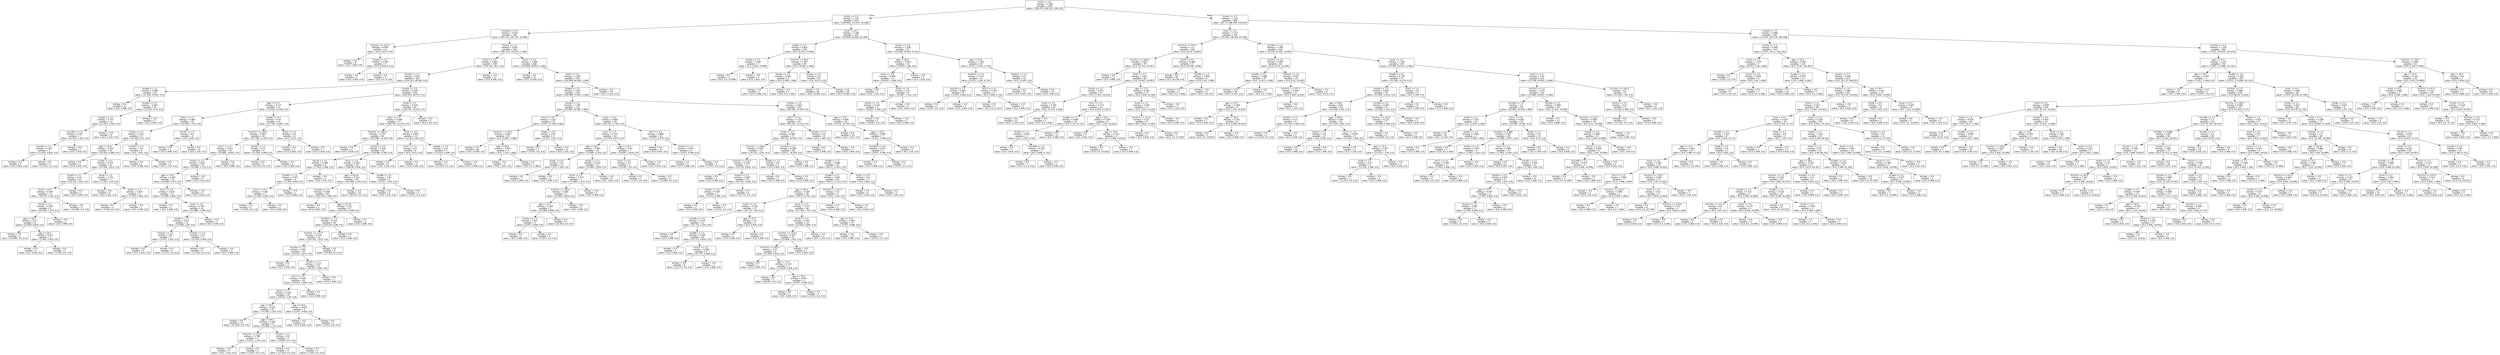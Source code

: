 digraph Tree {
node [shape=box, fontname="helvetica"] ;
edge [fontname="helvetica"] ;
0 [label="fs1a5 <= 2.5\nentropy = 1.585\nsamples = 1525\nvalue = [508.333, 508.333, 508.333]"] ;
1 [label="fs1d2z <= 1.5\nentropy = 1.153\nsamples = 659\nvalue = [420.964, 221.937, 30.298]"] ;
0 -> 1 [labeldistance=2.5, labelangle=45, headlabel="True"] ;
2 [label="fs1ct6y4 <= 4.5\nentropy = 0.979\nsamples = 496\nvalue = [397.135, 160.333, 10.099]"] ;
1 -> 2 ;
3 [label="fs1ct7y1 <= 133.5\nentropy = 0.956\nsamples = 12\nvalue = [0.0, 4.08, 6.733]"] ;
2 -> 3 ;
4 [label="entropy = 0.0\nsamples = 8\nvalue = [0.0, 3.264, 0.0]"] ;
3 -> 4 ;
5 [label="fs1a2a <= 2.5\nentropy = 0.494\nsamples = 4\nvalue = [0.0, 0.816, 6.733]"] ;
3 -> 5 ;
6 [label="entropy = 0.0\nsamples = 2\nvalue = [0.0, 0.816, 0.0]"] ;
5 -> 6 ;
7 [label="entropy = 0.0\nsamples = 2\nvalue = [0.0, 0.0, 6.733]"] ;
5 -> 7 ;
8 [label="fs1d1y <= 1.5\nentropy = 0.907\nsamples = 484\nvalue = [397.135, 156.253, 3.366]"] ;
2 -> 8 ;
9 [label="fs1b3 <= 2.5\nentropy = 0.683\nsamples = 202\nvalue = [254.167, 56.3, 0.0]"] ;
8 -> 9 ;
10 [label="fs1ct4a <= 1.5\nentropy = 0.641\nsamples = 185\nvalue = [254.167, 49.365, 0.0]"] ;
9 -> 10 ;
11 [label="fs1a6a <= 1.5\nentropy = 0.998\nsamples = 29\nvalue = [11.914, 10.607, 0.0]"] ;
10 -> 11 ;
12 [label="entropy = 0.0\nsamples = 11\nvalue = [0.0, 4.488, 0.0]"] ;
11 -> 12 ;
13 [label="fs1a4b <= 1.5\nentropy = 0.924\nsamples = 18\nvalue = [11.914, 6.12, 0.0]"] ;
11 -> 13 ;
14 [label="fs1a6a <= 2.5\nentropy = 0.751\nsamples = 11\nvalue = [11.914, 3.264, 0.0]"] ;
13 -> 14 ;
15 [label="fs1c309 <= 1.5\nentropy = 0.531\nsamples = 7\nvalue = [11.914, 1.632, 0.0]"] ;
14 -> 15 ;
16 [label="fs1ct5b <= 1.5\nentropy = 0.343\nsamples = 5\nvalue = [11.914, 0.816, 0.0]"] ;
15 -> 16 ;
17 [label="entropy = 0.0\nsamples = 2\nvalue = [0.0, 0.816, 0.0]"] ;
16 -> 17 ;
18 [label="entropy = 0.0\nsamples = 3\nvalue = [11.914, 0.0, 0.0]"] ;
16 -> 18 ;
19 [label="entropy = -0.0\nsamples = 2\nvalue = [0.0, 0.816, 0.0]"] ;
15 -> 19 ;
20 [label="entropy = -0.0\nsamples = 4\nvalue = [0.0, 1.632, 0.0]"] ;
14 -> 20 ;
21 [label="entropy = -0.0\nsamples = 7\nvalue = [0.0, 2.856, 0.0]"] ;
13 -> 21 ;
22 [label="fs1a2b <= 2.5\nentropy = 0.579\nsamples = 156\nvalue = [242.253, 38.757, 0.0]"] ;
10 -> 22 ;
23 [label="age <= 57.5\nentropy = 0.777\nsamples = 74\nvalue = [75.456, 22.438, 0.0]"] ;
22 -> 23 ;
24 [label="fs1e1 <= 1.5\nentropy = 0.584\nsamples = 31\nvalue = [47.656, 7.751, 0.0]"] ;
23 -> 24 ;
25 [label="fs1a3a <= 1.5\nentropy = 0.511\nsamples = 27\nvalue = [47.656, 6.12, 0.0]"] ;
24 -> 25 ;
26 [label="age <= 41.0\nentropy = 0.423\nsamples = 23\nvalue = [47.656, 4.488, 0.0]"] ;
25 -> 26 ;
27 [label="entropy = 0.0\nsamples = 2\nvalue = [0.0, 0.816, 0.0]"] ;
26 -> 27 ;
28 [label="fs1a6c <= 4.5\nentropy = 0.372\nsamples = 21\nvalue = [47.656, 3.672, 0.0]"] ;
26 -> 28 ;
29 [label="fs1e9 <= 2.5\nentropy = 0.24\nsamples = 14\nvalue = [39.714, 1.632, 0.0]"] ;
28 -> 29 ;
30 [label="fs1a7 <= 4.5\nentropy = 0.194\nsamples = 13\nvalue = [39.714, 1.224, 0.0]"] ;
29 -> 30 ;
31 [label="fs1c8 <= 1.5\nentropy = 0.282\nsamples = 9\nvalue = [23.828, 1.224, 0.0]"] ;
30 -> 31 ;
32 [label="age <= 52.0\nentropy = 0.21\nsamples = 8\nvalue = [23.828, 0.816, 0.0]"] ;
31 -> 32 ;
33 [label="entropy = 0.0\nsamples = 4\nvalue = [15.885, 0.0, 0.0]"] ;
32 -> 33 ;
34 [label="age <= 56.5\nentropy = 0.447\nsamples = 4\nvalue = [7.943, 0.816, 0.0]"] ;
32 -> 34 ;
35 [label="entropy = 0.0\nsamples = 2\nvalue = [0.0, 0.816, 0.0]"] ;
34 -> 35 ;
36 [label="entropy = 0.0\nsamples = 2\nvalue = [7.943, 0.0, 0.0]"] ;
34 -> 36 ;
37 [label="entropy = -0.0\nsamples = 1\nvalue = [0.0, 0.408, 0.0]"] ;
31 -> 37 ;
38 [label="entropy = -0.0\nsamples = 4\nvalue = [15.885, 0.0, 0.0]"] ;
30 -> 38 ;
39 [label="entropy = 0.0\nsamples = 1\nvalue = [0.0, 0.408, 0.0]"] ;
29 -> 39 ;
40 [label="fs1c8 <= 1.5\nentropy = 0.731\nsamples = 7\nvalue = [7.943, 2.04, 0.0]"] ;
28 -> 40 ;
41 [label="entropy = -0.0\nsamples = 4\nvalue = [0.0, 1.632, 0.0]"] ;
40 -> 41 ;
42 [label="fs1e4 <= 1.5\nentropy = 0.282\nsamples = 3\nvalue = [7.943, 0.408, 0.0]"] ;
40 -> 42 ;
43 [label="entropy = 0.0\nsamples = 2\nvalue = [7.943, 0.0, 0.0]"] ;
42 -> 43 ;
44 [label="entropy = -0.0\nsamples = 1\nvalue = [0.0, 0.408, 0.0]"] ;
42 -> 44 ;
45 [label="fs1ct5a <= 1.5\nentropy = 0.0\nsamples = 4\nvalue = [0.0, 1.632, 0.0]"] ;
25 -> 45 ;
46 [label="entropy = 0.0\nsamples = 1\nvalue = [0.0, 0.408, 0.0]"] ;
45 -> 46 ;
47 [label="entropy = 0.0\nsamples = 3\nvalue = [0.0, 1.224, 0.0]"] ;
45 -> 47 ;
48 [label="fs1c2b <= 1.5\nentropy = 0.0\nsamples = 4\nvalue = [0.0, 1.632, 0.0]"] ;
24 -> 48 ;
49 [label="entropy = 0.0\nsamples = 1\nvalue = [0.0, 0.408, 0.0]"] ;
48 -> 49 ;
50 [label="entropy = 0.0\nsamples = 3\nvalue = [0.0, 1.224, 0.0]"] ;
48 -> 50 ;
51 [label="fs1a6b <= 2.5\nentropy = 0.93\nsamples = 43\nvalue = [27.799, 14.687, 0.0]"] ;
23 -> 51 ;
52 [label="fs1ct7z1 <= 132.5\nentropy = 0.861\nsamples = 34\nvalue = [27.799, 11.015, 0.0]"] ;
51 -> 52 ;
53 [label="fs1c7 <= 1.5\nentropy = 0.971\nsamples = 30\nvalue = [15.885, 10.607, 0.0]"] ;
52 -> 53 ;
54 [label="fs1a2a <= 2.5\nentropy = 0.833\nsamples = 18\nvalue = [15.885, 5.712, 0.0]"] ;
53 -> 54 ;
55 [label="age <= 70.5\nentropy = 0.697\nsamples = 13\nvalue = [15.885, 3.672, 0.0]"] ;
54 -> 55 ;
56 [label="fs1a7 <= 3.5\nentropy = 0.616\nsamples = 11\nvalue = [15.885, 2.856, 0.0]"] ;
55 -> 56 ;
57 [label="entropy = 0.0\nsamples = 1\nvalue = [0.0, 0.408, 0.0]"] ;
56 -> 57 ;
58 [label="fs1e5 <= 1.5\nentropy = 0.567\nsamples = 10\nvalue = [15.885, 2.448, 0.0]"] ;
56 -> 58 ;
59 [label="fs1a6a <= 1.5\nentropy = 0.511\nsamples = 9\nvalue = [15.885, 2.04, 0.0]"] ;
58 -> 59 ;
60 [label="fs1d1a1 <= 2.5\nentropy = 0.87\nsamples = 5\nvalue = [3.971, 1.632, 0.0]"] ;
59 -> 60 ;
61 [label="entropy = 0.0\nsamples = 4\nvalue = [0.0, 1.632, 0.0]"] ;
60 -> 61 ;
62 [label="entropy = 0.0\nsamples = 1\nvalue = [3.971, 0.0, 0.0]"] ;
60 -> 62 ;
63 [label="fs1d1a2 <= 2.5\nentropy = 0.21\nsamples = 4\nvalue = [11.914, 0.408, 0.0]"] ;
59 -> 63 ;
64 [label="entropy = 0.0\nsamples = 3\nvalue = [11.914, 0.0, 0.0]"] ;
63 -> 64 ;
65 [label="entropy = -0.0\nsamples = 1\nvalue = [0.0, 0.408, 0.0]"] ;
63 -> 65 ;
66 [label="entropy = -0.0\nsamples = 1\nvalue = [0.0, 0.408, 0.0]"] ;
58 -> 66 ;
67 [label="entropy = -0.0\nsamples = 2\nvalue = [0.0, 0.816, 0.0]"] ;
55 -> 67 ;
68 [label="entropy = -0.0\nsamples = 5\nvalue = [0.0, 2.04, 0.0]"] ;
54 -> 68 ;
69 [label="entropy = 0.0\nsamples = 12\nvalue = [0.0, 4.896, 0.0]"] ;
53 -> 69 ;
70 [label="fs1c2b <= 1.5\nentropy = 0.21\nsamples = 4\nvalue = [11.914, 0.408, 0.0]"] ;
52 -> 70 ;
71 [label="entropy = 0.0\nsamples = 3\nvalue = [11.914, 0.0, 0.0]"] ;
70 -> 71 ;
72 [label="entropy = -0.0\nsamples = 1\nvalue = [0.0, 0.408, 0.0]"] ;
70 -> 72 ;
73 [label="fs1a1 <= 2.5\nentropy = 0.0\nsamples = 9\nvalue = [0.0, 3.672, 0.0]"] ;
51 -> 73 ;
74 [label="entropy = 0.0\nsamples = 2\nvalue = [0.0, 0.816, 0.0]"] ;
73 -> 74 ;
75 [label="entropy = 0.0\nsamples = 7\nvalue = [0.0, 2.856, 0.0]"] ;
73 -> 75 ;
76 [label="fs1e9 <= 1.5\nentropy = 0.434\nsamples = 82\nvalue = [166.797, 16.319, 0.0]"] ;
22 -> 76 ;
77 [label="fs1e1 <= 1.5\nentropy = 0.398\nsamples = 77\nvalue = [166.797, 14.279, 0.0]"] ;
76 -> 77 ;
78 [label="fs1ct7z1 <= 105.0\nentropy = 0.334\nsamples = 64\nvalue = [154.883, 10.199, 0.0]"] ;
77 -> 78 ;
79 [label="entropy = 0.0\nsamples = 2\nvalue = [0.0, 0.816, 0.0]"] ;
78 -> 79 ;
80 [label="fs1a2a <= 2.5\nentropy = 0.316\nsamples = 62\nvalue = [154.883, 9.383, 0.0]"] ;
78 -> 80 ;
81 [label="fs1c2b <= 1.5\nentropy = 0.788\nsamples = 8\nvalue = [7.943, 2.448, 0.0]"] ;
80 -> 81 ;
82 [label="fs1a6b <= 1.5\nentropy = 0.447\nsamples = 4\nvalue = [7.943, 0.816, 0.0]"] ;
81 -> 82 ;
83 [label="fs1c7 <= 2.5\nentropy = 0.282\nsamples = 3\nvalue = [7.943, 0.408, 0.0]"] ;
82 -> 83 ;
84 [label="entropy = 0.0\nsamples = 2\nvalue = [7.943, 0.0, 0.0]"] ;
83 -> 84 ;
85 [label="entropy = -0.0\nsamples = 1\nvalue = [0.0, 0.408, 0.0]"] ;
83 -> 85 ;
86 [label="entropy = -0.0\nsamples = 1\nvalue = [0.0, 0.408, 0.0]"] ;
82 -> 86 ;
87 [label="entropy = -0.0\nsamples = 4\nvalue = [0.0, 1.632, 0.0]"] ;
81 -> 87 ;
88 [label="fs1a1 <= 3.5\nentropy = 0.265\nsamples = 54\nvalue = [146.94, 6.936, 0.0]"] ;
80 -> 88 ;
89 [label="age <= 62.54\nentropy = 0.223\nsamples = 49\nvalue = [142.969, 5.304, 0.0]"] ;
88 -> 89 ;
90 [label="fs1ct4b <= 1.5\nentropy = 0.282\nsamples = 39\nvalue = [103.255, 5.304, 0.0]"] ;
89 -> 90 ;
91 [label="entropy = 0.0\nsamples = 2\nvalue = [0.0, 0.816, 0.0]"] ;
90 -> 91 ;
92 [label="age <= 61.54\nentropy = 0.25\nsamples = 37\nvalue = [103.255, 4.488, 0.0]"] ;
90 -> 92 ;
93 [label="fs1ct6z2 <= 7.0\nentropy = 0.233\nsamples = 36\nvalue = [103.255, 4.08, 0.0]"] ;
92 -> 93 ;
94 [label="fs1ct7z1 <= 137.5\nentropy = 0.216\nsamples = 35\nvalue = [103.255, 3.672, 0.0]"] ;
93 -> 94 ;
95 [label="fs1ct5a <= 1.5\nentropy = 0.261\nsamples = 29\nvalue = [79.427, 3.672, 0.0]"] ;
94 -> 95 ;
96 [label="entropy = 0.0\nsamples = 2\nvalue = [0.0, 0.816, 0.0]"] ;
95 -> 96 ;
97 [label="fs1a3a <= 1.5\nentropy = 0.217\nsamples = 27\nvalue = [79.427, 2.856, 0.0]"] ;
95 -> 97 ;
98 [label="fs1c7 <= 3.0\nentropy = 0.194\nsamples = 26\nvalue = [79.427, 2.448, 0.0]"] ;
97 -> 98 ;
99 [label="fs1e3 <= 1.5\nentropy = 0.169\nsamples = 25\nvalue = [79.427, 2.04, 0.0]"] ;
98 -> 99 ;
100 [label="age <= 54.5\nentropy = 0.118\nsamples = 22\nvalue = [75.456, 1.224, 0.0]"] ;
99 -> 100 ;
101 [label="entropy = 0.0\nsamples = 13\nvalue = [51.628, 0.0, 0.0]"] ;
100 -> 101 ;
102 [label="age <= 58.5\nentropy = 0.282\nsamples = 9\nvalue = [23.828, 1.224, 0.0]"] ;
100 -> 102 ;
103 [label="fs1ct7z1 <= 132.5\nentropy = 0.788\nsamples = 4\nvalue = [3.971, 1.224, 0.0]"] ;
102 -> 103 ;
104 [label="entropy = -0.0\nsamples = 3\nvalue = [0.0, 1.224, 0.0]"] ;
103 -> 104 ;
105 [label="entropy = 0.0\nsamples = 1\nvalue = [3.971, 0.0, 0.0]"] ;
103 -> 105 ;
106 [label="fs1c2b <= 1.5\nentropy = 0.0\nsamples = 5\nvalue = [19.857, 0.0, 0.0]"] ;
102 -> 106 ;
107 [label="entropy = 0.0\nsamples = 3\nvalue = [11.914, 0.0, 0.0]"] ;
106 -> 107 ;
108 [label="entropy = 0.0\nsamples = 2\nvalue = [7.943, 0.0, 0.0]"] ;
106 -> 108 ;
109 [label="age <= 54.0\nentropy = 0.659\nsamples = 3\nvalue = [3.971, 0.816, 0.0]"] ;
99 -> 109 ;
110 [label="entropy = -0.0\nsamples = 2\nvalue = [0.0, 0.816, 0.0]"] ;
109 -> 110 ;
111 [label="entropy = 0.0\nsamples = 1\nvalue = [3.971, 0.0, 0.0]"] ;
109 -> 111 ;
112 [label="entropy = 0.0\nsamples = 1\nvalue = [0.0, 0.408, 0.0]"] ;
98 -> 112 ;
113 [label="entropy = 0.0\nsamples = 1\nvalue = [0.0, 0.408, 0.0]"] ;
97 -> 113 ;
114 [label="entropy = 0.0\nsamples = 6\nvalue = [23.828, 0.0, 0.0]"] ;
94 -> 114 ;
115 [label="entropy = 0.0\nsamples = 1\nvalue = [0.0, 0.408, 0.0]"] ;
93 -> 115 ;
116 [label="entropy = 0.0\nsamples = 1\nvalue = [0.0, 0.408, 0.0]"] ;
92 -> 116 ;
117 [label="entropy = -0.0\nsamples = 10\nvalue = [39.714, 0.0, 0.0]"] ;
89 -> 117 ;
118 [label="fs1a6b <= 3.0\nentropy = 0.87\nsamples = 5\nvalue = [3.971, 1.632, 0.0]"] ;
88 -> 118 ;
119 [label="entropy = 0.0\nsamples = 4\nvalue = [0.0, 1.632, 0.0]"] ;
118 -> 119 ;
120 [label="entropy = 0.0\nsamples = 1\nvalue = [3.971, 0.0, 0.0]"] ;
118 -> 120 ;
121 [label="fs1a1 <= 3.5\nentropy = 0.819\nsamples = 13\nvalue = [11.914, 4.08, 0.0]"] ;
77 -> 121 ;
122 [label="fs1e7 <= 1.5\nentropy = 0.0\nsamples = 9\nvalue = [0.0, 3.672, 0.0]"] ;
121 -> 122 ;
123 [label="entropy = 0.0\nsamples = 8\nvalue = [0.0, 3.264, 0.0]"] ;
122 -> 123 ;
124 [label="entropy = 0.0\nsamples = 1\nvalue = [0.0, 0.408, 0.0]"] ;
122 -> 124 ;
125 [label="fs1a4b <= 1.5\nentropy = 0.21\nsamples = 4\nvalue = [11.914, 0.408, 0.0]"] ;
121 -> 125 ;
126 [label="entropy = 0.0\nsamples = 3\nvalue = [11.914, 0.0, 0.0]"] ;
125 -> 126 ;
127 [label="entropy = -0.0\nsamples = 1\nvalue = [0.0, 0.408, 0.0]"] ;
125 -> 127 ;
128 [label="entropy = -0.0\nsamples = 5\nvalue = [0.0, 2.04, 0.0]"] ;
76 -> 128 ;
129 [label="entropy = -0.0\nsamples = 17\nvalue = [0.0, 6.936, 0.0]"] ;
9 -> 129 ;
130 [label="fs1a7 <= 3.5\nentropy = 1.068\nsamples = 282\nvalue = [142.969, 99.953, 3.366]"] ;
8 -> 130 ;
131 [label="entropy = 0.0\nsamples = 37\nvalue = [0.0, 15.095, 0.0]"] ;
130 -> 131 ;
132 [label="fs1b4 <= 1.5\nentropy = 1.048\nsamples = 245\nvalue = [142.969, 84.858, 3.366]"] ;
130 -> 132 ;
133 [label="fs1a6a <= 1.5\nentropy = 1.025\nsamples = 218\nvalue = [142.969, 73.843, 3.366]"] ;
132 -> 133 ;
134 [label="fs1c2b <= 1.5\nentropy = 1.196\nsamples = 111\nvalue = [43.685, 40.389, 3.366]"] ;
133 -> 134 ;
135 [label="fs1c7 <= 3.5\nentropy = 1.051\nsamples = 57\nvalue = [3.971, 22.438, 3.366]"] ;
134 -> 135 ;
136 [label="fs1ct7z1 <= 132.5\nentropy = 0.582\nsamples = 52\nvalue = [0.0, 20.807, 3.366]"] ;
135 -> 136 ;
137 [label="entropy = 0.0\nsamples = 48\nvalue = [0.0, 19.583, 0.0]"] ;
136 -> 137 ;
138 [label="age <= 69.0\nentropy = 0.837\nsamples = 4\nvalue = [0.0, 1.224, 3.366]"] ;
136 -> 138 ;
139 [label="entropy = -0.0\nsamples = 3\nvalue = [0.0, 1.224, 0.0]"] ;
138 -> 139 ;
140 [label="entropy = 0.0\nsamples = 1\nvalue = [0.0, 0.0, 3.366]"] ;
138 -> 140 ;
141 [label="fs1a6c <= 4.5\nentropy = 0.87\nsamples = 5\nvalue = [3.971, 1.632, 0.0]"] ;
135 -> 141 ;
142 [label="entropy = 0.0\nsamples = 1\nvalue = [3.971, 0.0, 0.0]"] ;
141 -> 142 ;
143 [label="entropy = -0.0\nsamples = 4\nvalue = [0.0, 1.632, 0.0]"] ;
141 -> 143 ;
144 [label="fs1a1 <= 2.5\nentropy = 0.895\nsamples = 54\nvalue = [39.714, 17.951, 0.0]"] ;
134 -> 144 ;
145 [label="fs1c7 <= 1.5\nentropy = 0.723\nsamples = 31\nvalue = [35.742, 8.975, 0.0]"] ;
144 -> 145 ;
146 [label="age <= 56.5\nentropy = 0.924\nsamples = 24\nvalue = [15.885, 8.159, 0.0]"] ;
145 -> 146 ;
147 [label="fs1a6c <= 4.5\nentropy = 0.0\nsamples = 13\nvalue = [0.0, 5.304, 0.0]"] ;
146 -> 147 ;
148 [label="entropy = 0.0\nsamples = 7\nvalue = [0.0, 2.856, 0.0]"] ;
147 -> 148 ;
149 [label="entropy = 0.0\nsamples = 6\nvalue = [0.0, 2.448, 0.0]"] ;
147 -> 149 ;
150 [label="fs1d2y <= 1.5\nentropy = 0.616\nsamples = 11\nvalue = [15.885, 2.856, 0.0]"] ;
146 -> 150 ;
151 [label="fs1c8 <= 2.5\nentropy = 0.372\nsamples = 7\nvalue = [15.885, 1.224, 0.0]"] ;
150 -> 151 ;
152 [label="fs1ct7y1 <= 135.0\nentropy = 0.282\nsamples = 6\nvalue = [15.885, 0.816, 0.0]"] ;
151 -> 152 ;
153 [label="age <= 57.5\nentropy = 0.169\nsamples = 5\nvalue = [15.885, 0.408, 0.0]"] ;
152 -> 153 ;
154 [label="fs1a4a <= 1.5\nentropy = 0.447\nsamples = 2\nvalue = [3.971, 0.408, 0.0]"] ;
153 -> 154 ;
155 [label="entropy = 0.0\nsamples = 1\nvalue = [0.0, 0.408, 0.0]"] ;
154 -> 155 ;
156 [label="entropy = 0.0\nsamples = 1\nvalue = [3.971, 0.0, 0.0]"] ;
154 -> 156 ;
157 [label="entropy = 0.0\nsamples = 3\nvalue = [11.914, 0.0, 0.0]"] ;
153 -> 157 ;
158 [label="entropy = -0.0\nsamples = 1\nvalue = [0.0, 0.408, 0.0]"] ;
152 -> 158 ;
159 [label="entropy = -0.0\nsamples = 1\nvalue = [0.0, 0.408, 0.0]"] ;
151 -> 159 ;
160 [label="entropy = -0.0\nsamples = 4\nvalue = [0.0, 1.632, 0.0]"] ;
150 -> 160 ;
161 [label="age <= 55.0\nentropy = 0.24\nsamples = 7\nvalue = [19.857, 0.816, 0.0]"] ;
145 -> 161 ;
162 [label="fs1a7 <= 4.5\nentropy = 0.0\nsamples = 5\nvalue = [19.857, 0.0, 0.0]"] ;
161 -> 162 ;
163 [label="entropy = 0.0\nsamples = 1\nvalue = [3.971, 0.0, 0.0]"] ;
162 -> 163 ;
164 [label="entropy = 0.0\nsamples = 4\nvalue = [15.885, 0.0, 0.0]"] ;
162 -> 164 ;
165 [label="entropy = -0.0\nsamples = 2\nvalue = [0.0, 0.816, 0.0]"] ;
161 -> 165 ;
166 [label="fs1c7 <= 2.5\nentropy = 0.889\nsamples = 23\nvalue = [3.971, 8.975, 0.0]"] ;
144 -> 166 ;
167 [label="entropy = 0.0\nsamples = 21\nvalue = [0.0, 8.567, 0.0]"] ;
166 -> 167 ;
168 [label="fs1d1z <= 1.5\nentropy = 0.447\nsamples = 2\nvalue = [3.971, 0.408, 0.0]"] ;
166 -> 168 ;
169 [label="entropy = 0.0\nsamples = 1\nvalue = [0.0, 0.408, 0.0]"] ;
168 -> 169 ;
170 [label="entropy = 0.0\nsamples = 1\nvalue = [3.971, 0.0, 0.0]"] ;
168 -> 170 ;
171 [label="fs1a3a <= 1.5\nentropy = 0.814\nsamples = 107\nvalue = [99.284, 33.454, 0.0]"] ;
133 -> 171 ;
172 [label="fs1c7 <= 3.5\nentropy = 0.714\nsamples = 81\nvalue = [95.313, 23.254, 0.0]"] ;
171 -> 172 ;
173 [label="fs1a5 <= 1.5\nentropy = 0.665\nsamples = 73\nvalue = [95.313, 19.991, 0.0]"] ;
172 -> 173 ;
174 [label="fs1ct7z1 <= 144.0\nentropy = 0.259\nsamples = 13\nvalue = [35.742, 1.632, 0.0]"] ;
173 -> 174 ;
175 [label="fs1ct7z1 <= 112.5\nentropy = 0.154\nsamples = 11\nvalue = [35.742, 0.816, 0.0]"] ;
174 -> 175 ;
176 [label="entropy = 0.0\nsamples = 1\nvalue = [0.0, 0.408, 0.0]"] ;
175 -> 176 ;
177 [label="fs1a2a <= 2.5\nentropy = 0.089\nsamples = 10\nvalue = [35.742, 0.408, 0.0]"] ;
175 -> 177 ;
178 [label="fs1a2b <= 2.5\nentropy = 0.447\nsamples = 2\nvalue = [3.971, 0.408, 0.0]"] ;
177 -> 178 ;
179 [label="entropy = 0.0\nsamples = 1\nvalue = [0.0, 0.408, 0.0]"] ;
178 -> 179 ;
180 [label="entropy = 0.0\nsamples = 1\nvalue = [3.971, 0.0, 0.0]"] ;
178 -> 180 ;
181 [label="entropy = 0.0\nsamples = 8\nvalue = [31.771, 0.0, 0.0]"] ;
177 -> 181 ;
182 [label="fs1a4a <= 1.5\nentropy = 0.0\nsamples = 2\nvalue = [0.0, 0.816, 0.0]"] ;
174 -> 182 ;
183 [label="entropy = 0.0\nsamples = 1\nvalue = [0.0, 0.408, 0.0]"] ;
182 -> 183 ;
184 [label="entropy = 0.0\nsamples = 1\nvalue = [0.0, 0.408, 0.0]"] ;
182 -> 184 ;
185 [label="fs1ct5a <= 1.5\nentropy = 0.788\nsamples = 60\nvalue = [59.57, 18.359, 0.0]"] ;
173 -> 185 ;
186 [label="entropy = 0.0\nsamples = 11\nvalue = [0.0, 4.488, 0.0]"] ;
185 -> 186 ;
187 [label="fs1a4b <= 1.5\nentropy = 0.699\nsamples = 49\nvalue = [59.57, 13.871, 0.0]"] ;
185 -> 187 ;
188 [label="fs1a6b <= 2.5\nentropy = 0.625\nsamples = 42\nvalue = [59.57, 11.015, 0.0]"] ;
187 -> 188 ;
189 [label="age <= 60.5\nentropy = 0.587\nsamples = 39\nvalue = [59.57, 9.791, 0.0]"] ;
188 -> 189 ;
190 [label="fs1e7 <= 1.5\nentropy = 0.329\nsamples = 13\nvalue = [31.771, 2.04, 0.0]"] ;
189 -> 190 ;
191 [label="fs1ct4b <= 1.5\nentropy = 0.229\nsamples = 11\nvalue = [31.771, 1.224, 0.0]"] ;
190 -> 191 ;
192 [label="entropy = 0.0\nsamples = 1\nvalue = [0.0, 0.408, 0.0]"] ;
191 -> 192 ;
193 [label="fs1a6b <= 1.5\nentropy = 0.169\nsamples = 10\nvalue = [31.771, 0.816, 0.0]"] ;
191 -> 193 ;
194 [label="entropy = 0.0\nsamples = 1\nvalue = [0.0, 0.408, 0.0]"] ;
193 -> 194 ;
195 [label="fs1c1z <= 2.5\nentropy = 0.098\nsamples = 9\nvalue = [31.771, 0.408, 0.0]"] ;
193 -> 195 ;
196 [label="entropy = -0.0\nsamples = 8\nvalue = [31.771, 0.0, 0.0]"] ;
195 -> 196 ;
197 [label="entropy = -0.0\nsamples = 1\nvalue = [0.0, 0.408, 0.0]"] ;
195 -> 197 ;
198 [label="age <= 47.5\nentropy = 0.0\nsamples = 2\nvalue = [0.0, 0.816, 0.0]"] ;
190 -> 198 ;
199 [label="entropy = 0.0\nsamples = 1\nvalue = [0.0, 0.408, 0.0]"] ;
198 -> 199 ;
200 [label="entropy = 0.0\nsamples = 1\nvalue = [0.0, 0.408, 0.0]"] ;
198 -> 200 ;
201 [label="fs1a1 <= 2.5\nentropy = 0.757\nsamples = 26\nvalue = [27.799, 7.751, 0.0]"] ;
189 -> 201 ;
202 [label="fs1e4 <= 1.5\nentropy = 0.491\nsamples = 13\nvalue = [23.828, 2.856, 0.0]"] ;
201 -> 202 ;
203 [label="fs1ct7y1 <= 125.0\nentropy = 0.343\nsamples = 10\nvalue = [23.828, 1.632, 0.0]"] ;
202 -> 203 ;
204 [label="fs1ct7z1 <= 102.5\nentropy = 0.21\nsamples = 8\nvalue = [23.828, 0.816, 0.0]"] ;
203 -> 204 ;
205 [label="entropy = 0.0\nsamples = 1\nvalue = [0.0, 0.408, 0.0]"] ;
204 -> 205 ;
206 [label="age <= 71.0\nentropy = 0.123\nsamples = 7\nvalue = [23.828, 0.408, 0.0]"] ;
204 -> 206 ;
207 [label="entropy = 0.0\nsamples = 5\nvalue = [19.857, 0.0, 0.0]"] ;
206 -> 207 ;
208 [label="age <= 78.0\nentropy = 0.447\nsamples = 2\nvalue = [3.971, 0.408, 0.0]"] ;
206 -> 208 ;
209 [label="entropy = 0.0\nsamples = 1\nvalue = [0.0, 0.408, 0.0]"] ;
208 -> 209 ;
210 [label="entropy = 0.0\nsamples = 1\nvalue = [3.971, 0.0, 0.0]"] ;
208 -> 210 ;
211 [label="entropy = -0.0\nsamples = 2\nvalue = [0.0, 0.816, 0.0]"] ;
203 -> 211 ;
212 [label="entropy = -0.0\nsamples = 3\nvalue = [0.0, 1.224, 0.0]"] ;
202 -> 212 ;
213 [label="age <= 77.0\nentropy = 0.992\nsamples = 13\nvalue = [3.971, 4.896, 0.0]"] ;
201 -> 213 ;
214 [label="entropy = -0.0\nsamples = 12\nvalue = [0.0, 4.896, 0.0]"] ;
213 -> 214 ;
215 [label="entropy = -0.0\nsamples = 1\nvalue = [3.971, 0.0, 0.0]"] ;
213 -> 215 ;
216 [label="fs1ct7z1 <= 127.5\nentropy = 0.0\nsamples = 3\nvalue = [0.0, 1.224, 0.0]"] ;
188 -> 216 ;
217 [label="entropy = 0.0\nsamples = 1\nvalue = [0.0, 0.408, 0.0]"] ;
216 -> 217 ;
218 [label="entropy = 0.0\nsamples = 2\nvalue = [0.0, 0.816, 0.0]"] ;
216 -> 218 ;
219 [label="fs1b2 <= 2.0\nentropy = 0.0\nsamples = 7\nvalue = [0.0, 2.856, 0.0]"] ;
187 -> 219 ;
220 [label="entropy = 0.0\nsamples = 4\nvalue = [0.0, 1.632, 0.0]"] ;
219 -> 220 ;
221 [label="entropy = 0.0\nsamples = 3\nvalue = [0.0, 1.224, 0.0]"] ;
219 -> 221 ;
222 [label="fs1ct4a <= 1.5\nentropy = 0.0\nsamples = 8\nvalue = [0.0, 3.264, 0.0]"] ;
172 -> 222 ;
223 [label="entropy = 0.0\nsamples = 1\nvalue = [0.0, 0.408, 0.0]"] ;
222 -> 223 ;
224 [label="entropy = 0.0\nsamples = 7\nvalue = [0.0, 2.856, 0.0]"] ;
222 -> 224 ;
225 [label="age <= 72.5\nentropy = 0.856\nsamples = 26\nvalue = [3.971, 10.199, 0.0]"] ;
171 -> 225 ;
226 [label="entropy = 0.0\nsamples = 19\nvalue = [0.0, 7.751, 0.0]"] ;
225 -> 226 ;
227 [label="age <= 73.5\nentropy = 0.959\nsamples = 7\nvalue = [3.971, 2.448, 0.0]"] ;
225 -> 227 ;
228 [label="fs1ct6z4 <= 4.0\nentropy = 0.447\nsamples = 2\nvalue = [3.971, 0.408, 0.0]"] ;
227 -> 228 ;
229 [label="entropy = 0.0\nsamples = 1\nvalue = [0.0, 0.408, 0.0]"] ;
228 -> 229 ;
230 [label="entropy = 0.0\nsamples = 1\nvalue = [3.971, 0.0, 0.0]"] ;
228 -> 230 ;
231 [label="entropy = -0.0\nsamples = 5\nvalue = [0.0, 2.04, 0.0]"] ;
227 -> 231 ;
232 [label="entropy = -0.0\nsamples = 27\nvalue = [0.0, 11.015, 0.0]"] ;
132 -> 232 ;
233 [label="fs1a7 <= 4.5\nentropy = 1.395\nsamples = 163\nvalue = [23.828, 61.604, 20.199]"] ;
1 -> 233 ;
234 [label="fs1a6c <= 1.5\nentropy = 0.802\nsamples = 106\nvalue = [0.0, 41.613, 13.466]"] ;
233 -> 234 ;
235 [label="fs1a2a <= 2.5\nentropy = 0.582\nsamples = 7\nvalue = [0.0, 1.632, 10.099]"] ;
234 -> 235 ;
236 [label="entropy = 0.0\nsamples = 3\nvalue = [0.0, 0.0, 10.099]"] ;
235 -> 236 ;
237 [label="entropy = -0.0\nsamples = 4\nvalue = [0.0, 1.632, 0.0]"] ;
235 -> 237 ;
238 [label="fs1ct7y1 <= 95.0\nentropy = 0.394\nsamples = 99\nvalue = [0.0, 39.981, 3.366]"] ;
234 -> 238 ;
239 [label="fs1a2b <= 1.5\nentropy = 0.494\nsamples = 2\nvalue = [0.0, 0.408, 3.366]"] ;
238 -> 239 ;
240 [label="entropy = 0.0\nsamples = 1\nvalue = [0.0, 0.408, 0.0]"] ;
239 -> 240 ;
241 [label="entropy = 0.0\nsamples = 1\nvalue = [0.0, 0.0, 3.366]"] ;
239 -> 241 ;
242 [label="fs1a3a <= 1.5\nentropy = 0.0\nsamples = 97\nvalue = [0.0, 39.573, 0.0]"] ;
238 -> 242 ;
243 [label="entropy = 0.0\nsamples = 48\nvalue = [0.0, 19.583, 0.0]"] ;
242 -> 243 ;
244 [label="entropy = 0.0\nsamples = 49\nvalue = [0.0, 19.991, 0.0]"] ;
242 -> 244 ;
245 [label="fs1d1z <= 1.5\nentropy = 1.428\nsamples = 57\nvalue = [23.828, 19.991, 6.733]"] ;
233 -> 245 ;
246 [label="age <= 60.5\nentropy = 0.659\nsamples = 15\nvalue = [19.857, 4.08, 0.0]"] ;
245 -> 246 ;
247 [label="fs1a1 <= 2.5\nentropy = 0.499\nsamples = 11\nvalue = [19.857, 2.448, 0.0]"] ;
246 -> 247 ;
248 [label="entropy = 0.0\nsamples = 3\nvalue = [0.0, 1.224, 0.0]"] ;
247 -> 248 ;
249 [label="fs1b5 <= 2.0\nentropy = 0.32\nsamples = 8\nvalue = [19.857, 1.224, 0.0]"] ;
247 -> 249 ;
250 [label="fs1d1y <= 1.5\nentropy = 0.142\nsamples = 6\nvalue = [19.857, 0.408, 0.0]"] ;
249 -> 250 ;
251 [label="entropy = 0.0\nsamples = 5\nvalue = [19.857, 0.0, 0.0]"] ;
250 -> 251 ;
252 [label="entropy = -0.0\nsamples = 1\nvalue = [0.0, 0.408, 0.0]"] ;
250 -> 252 ;
253 [label="entropy = -0.0\nsamples = 2\nvalue = [0.0, 0.816, 0.0]"] ;
249 -> 253 ;
254 [label="entropy = -0.0\nsamples = 4\nvalue = [0.0, 1.632, 0.0]"] ;
246 -> 254 ;
255 [label="age <= 57.5\nentropy = 1.355\nsamples = 42\nvalue = [3.971, 15.911, 6.733]"] ;
245 -> 255 ;
256 [label="fs1d1a2 <= 1.5\nentropy = 1.513\nsamples = 11\nvalue = [3.971, 3.264, 6.733]"] ;
255 -> 256 ;
257 [label="fs1ct5b <= 1.5\nentropy = 0.981\nsamples = 8\nvalue = [3.971, 2.856, 0.0]"] ;
256 -> 257 ;
258 [label="entropy = 0.0\nsamples = 1\nvalue = [3.971, 0.0, 0.0]"] ;
257 -> 258 ;
259 [label="entropy = -0.0\nsamples = 7\nvalue = [0.0, 2.856, 0.0]"] ;
257 -> 259 ;
260 [label="fs1c7 <= 2.0\nentropy = 0.316\nsamples = 3\nvalue = [0.0, 0.408, 6.733]"] ;
256 -> 260 ;
261 [label="entropy = 0.0\nsamples = 2\nvalue = [0.0, 0.0, 6.733]"] ;
260 -> 261 ;
262 [label="entropy = -0.0\nsamples = 1\nvalue = [0.0, 0.408, 0.0]"] ;
260 -> 262 ;
263 [label="fs1d1a2 <= 1.5\nentropy = 0.0\nsamples = 31\nvalue = [0.0, 12.647, 0.0]"] ;
255 -> 263 ;
264 [label="entropy = 0.0\nsamples = 21\nvalue = [0.0, 8.567, 0.0]"] ;
263 -> 264 ;
265 [label="entropy = 0.0\nsamples = 10\nvalue = [0.0, 4.08, 0.0]"] ;
263 -> 265 ;
266 [label="fs1d2y <= 1.5\nentropy = 1.333\nsamples = 866\nvalue = [87.37, 286.396, 478.035]"] ;
0 -> 266 [labeldistance=2.5, labelangle=-45, headlabel="False"] ;
267 [label="fs1a7 <= 3.5\nentropy = 1.537\nsamples = 379\nvalue = [75.456, 136.263, 87.528]"] ;
266 -> 267 ;
268 [label="fs1ct7y1 <= 125.5\nentropy = 1.0\nsamples = 149\nvalue = [0.0, 54.26, 53.863]"] ;
267 -> 268 ;
269 [label="fs1ct7y1 <= 105.0\nentropy = 0.922\nsamples = 78\nvalue = [0.0, 25.702, 50.497]"] ;
268 -> 269 ;
270 [label="entropy = 0.0\nsamples = 12\nvalue = [0.0, 4.896, 0.0]"] ;
269 -> 270 ;
271 [label="fs1b5 <= 1.5\nentropy = 0.871\nsamples = 66\nvalue = [0.0, 20.807, 50.497]"] ;
269 -> 271 ;
272 [label="fs1d2z <= 1.5\nentropy = 0.971\nsamples = 52\nvalue = [0.0, 17.951, 26.932]"] ;
271 -> 272 ;
273 [label="fs1e3 <= 2.5\nentropy = 0.785\nsamples = 28\nvalue = [0.0, 11.015, 3.366]"] ;
272 -> 273 ;
274 [label="entropy = 0.0\nsamples = 27\nvalue = [0.0, 11.015, 0.0]"] ;
273 -> 274 ;
275 [label="entropy = -0.0\nsamples = 1\nvalue = [0.0, 0.0, 3.366]"] ;
273 -> 275 ;
276 [label="fs1c7 <= 3.5\nentropy = 0.773\nsamples = 24\nvalue = [0.0, 6.936, 23.565]"] ;
272 -> 276 ;
277 [label="fs1a6b <= 1.5\nentropy = 0.995\nsamples = 16\nvalue = [0.0, 5.712, 6.733]"] ;
276 -> 277 ;
278 [label="fs1a2a <= 1.5\nentropy = 0.619\nsamples = 5\nvalue = [0.0, 1.224, 6.733]"] ;
277 -> 278 ;
279 [label="entropy = 0.0\nsamples = 2\nvalue = [0.0, 0.816, 0.0]"] ;
278 -> 279 ;
280 [label="fs1c309 <= 1.5\nentropy = 0.316\nsamples = 3\nvalue = [0.0, 0.408, 6.733]"] ;
278 -> 280 ;
281 [label="entropy = 0.0\nsamples = 2\nvalue = [0.0, 0.0, 6.733]"] ;
280 -> 281 ;
282 [label="entropy = -0.0\nsamples = 1\nvalue = [0.0, 0.408, 0.0]"] ;
280 -> 282 ;
283 [label="entropy = -0.0\nsamples = 11\nvalue = [0.0, 4.488, 0.0]"] ;
277 -> 283 ;
284 [label="age <= 63.5\nentropy = 0.358\nsamples = 8\nvalue = [0.0, 1.224, 16.832]"] ;
276 -> 284 ;
285 [label="entropy = 0.0\nsamples = 2\nvalue = [0.0, 0.816, 0.0]"] ;
284 -> 285 ;
286 [label="age <= 74.0\nentropy = 0.162\nsamples = 6\nvalue = [0.0, 0.408, 16.832]"] ;
284 -> 286 ;
287 [label="entropy = 0.0\nsamples = 5\nvalue = [0.0, 0.0, 16.832]"] ;
286 -> 287 ;
288 [label="entropy = -0.0\nsamples = 1\nvalue = [0.0, 0.408, 0.0]"] ;
286 -> 288 ;
289 [label="age <= 77.5\nentropy = 0.494\nsamples = 14\nvalue = [0.0, 2.856, 23.565]"] ;
271 -> 289 ;
290 [label="fs1e2 <= 1.5\nentropy = 0.346\nsamples = 11\nvalue = [0.0, 1.632, 23.565]"] ;
289 -> 290 ;
291 [label="fs1ct7z1 <= 111.5\nentropy = 0.211\nsamples = 9\nvalue = [0.0, 0.816, 23.565]"] ;
290 -> 291 ;
292 [label="entropy = 0.0\nsamples = 2\nvalue = [0.0, 0.816, 0.0]"] ;
291 -> 292 ;
293 [label="entropy = 0.0\nsamples = 7\nvalue = [0.0, 0.0, 23.565]"] ;
291 -> 293 ;
294 [label="entropy = -0.0\nsamples = 2\nvalue = [0.0, 0.816, 0.0]"] ;
290 -> 294 ;
295 [label="entropy = -0.0\nsamples = 3\nvalue = [0.0, 1.224, 0.0]"] ;
289 -> 295 ;
296 [label="fs1c8 <= 2.5\nentropy = 0.486\nsamples = 71\nvalue = [0.0, 28.558, 3.366]"] ;
268 -> 296 ;
297 [label="entropy = 0.0\nsamples = 65\nvalue = [0.0, 26.518, 0.0]"] ;
296 -> 297 ;
298 [label="fs1ct4b <= 1.5\nentropy = 0.956\nsamples = 6\nvalue = [0.0, 2.04, 3.366]"] ;
296 -> 298 ;
299 [label="entropy = 0.0\nsamples = 1\nvalue = [0.0, 0.0, 3.366]"] ;
298 -> 299 ;
300 [label="entropy = -0.0\nsamples = 5\nvalue = [0.0, 2.04, 0.0]"] ;
298 -> 300 ;
301 [label="fs1ct4a <= 1.5\nentropy = 1.494\nsamples = 230\nvalue = [75.456, 82.002, 33.664]"] ;
267 -> 301 ;
302 [label="fs1d1a1 <= 1.5\nentropy = 0.999\nsamples = 60\nvalue = [0.0, 22.03, 20.199]"] ;
301 -> 302 ;
303 [label="fs1a4b <= 5.5\nentropy = 0.668\nsamples = 40\nvalue = [0.0, 15.911, 3.366]"] ;
302 -> 303 ;
304 [label="entropy = -0.0\nsamples = 39\nvalue = [0.0, 15.911, 0.0]"] ;
303 -> 304 ;
305 [label="entropy = -0.0\nsamples = 1\nvalue = [0.0, 0.0, 3.366]"] ;
303 -> 305 ;
306 [label="fs1d1a2 <= 1.5\nentropy = 0.837\nsamples = 20\nvalue = [0.0, 6.12, 16.832]"] ;
302 -> 306 ;
307 [label="fs1ct7z1 <= 127.5\nentropy = 0.549\nsamples = 11\nvalue = [0.0, 2.448, 16.832]"] ;
306 -> 307 ;
308 [label="age <= 52.5\nentropy = 0.358\nsamples = 8\nvalue = [0.0, 1.224, 16.832]"] ;
307 -> 308 ;
309 [label="entropy = 0.0\nsamples = 2\nvalue = [0.0, 0.816, 0.0]"] ;
308 -> 309 ;
310 [label="age <= 78.5\nentropy = 0.162\nsamples = 6\nvalue = [0.0, 0.408, 16.832]"] ;
308 -> 310 ;
311 [label="entropy = 0.0\nsamples = 5\nvalue = [0.0, 0.0, 16.832]"] ;
310 -> 311 ;
312 [label="entropy = -0.0\nsamples = 1\nvalue = [0.0, 0.408, 0.0]"] ;
310 -> 312 ;
313 [label="entropy = -0.0\nsamples = 3\nvalue = [0.0, 1.224, 0.0]"] ;
307 -> 313 ;
314 [label="entropy = -0.0\nsamples = 9\nvalue = [0.0, 3.672, 0.0]"] ;
306 -> 314 ;
315 [label="fs1a1 <= 2.5\nentropy = 1.339\nsamples = 170\nvalue = [75.456, 59.972, 13.466]"] ;
301 -> 315 ;
316 [label="fs1a6b <= 2.5\nentropy = 0.779\nsamples = 47\nvalue = [47.656, 14.279, 0.0]"] ;
315 -> 316 ;
317 [label="fs1a3b <= 1.5\nentropy = 0.697\nsamples = 39\nvalue = [47.656, 11.015, 0.0]"] ;
316 -> 317 ;
318 [label="age <= 50.0\nentropy = 0.87\nsamples = 30\nvalue = [23.828, 9.791, 0.0]"] ;
317 -> 318 ;
319 [label="fs1a3a <= 1.5\nentropy = 0.21\nsamples = 4\nvalue = [11.914, 0.408, 0.0]"] ;
318 -> 319 ;
320 [label="entropy = 0.0\nsamples = 3\nvalue = [11.914, 0.0, 0.0]"] ;
319 -> 320 ;
321 [label="entropy = -0.0\nsamples = 1\nvalue = [0.0, 0.408, 0.0]"] ;
319 -> 321 ;
322 [label="age <= 68.5\nentropy = 0.99\nsamples = 26\nvalue = [11.914, 9.383, 0.0]"] ;
318 -> 322 ;
323 [label="fs1e4 <= 1.5\nentropy = 0.0\nsamples = 17\nvalue = [0.0, 6.936, 0.0]"] ;
322 -> 323 ;
324 [label="entropy = 0.0\nsamples = 11\nvalue = [0.0, 4.488, 0.0]"] ;
323 -> 324 ;
325 [label="entropy = 0.0\nsamples = 6\nvalue = [0.0, 2.448, 0.0]"] ;
323 -> 325 ;
326 [label="fs1c7 <= 1.5\nentropy = 0.659\nsamples = 9\nvalue = [11.914, 2.448, 0.0]"] ;
322 -> 326 ;
327 [label="entropy = 0.0\nsamples = 3\nvalue = [0.0, 1.224, 0.0]"] ;
326 -> 327 ;
328 [label="age <= 75.5\nentropy = 0.447\nsamples = 6\nvalue = [11.914, 1.224, 0.0]"] ;
326 -> 328 ;
329 [label="fs1e9 <= 1.5\nentropy = 0.21\nsamples = 4\nvalue = [11.914, 0.408, 0.0]"] ;
328 -> 329 ;
330 [label="entropy = 0.0\nsamples = 3\nvalue = [11.914, 0.0, 0.0]"] ;
329 -> 330 ;
331 [label="entropy = -0.0\nsamples = 1\nvalue = [0.0, 0.408, 0.0]"] ;
329 -> 331 ;
332 [label="entropy = -0.0\nsamples = 2\nvalue = [0.0, 0.816, 0.0]"] ;
328 -> 332 ;
333 [label="fs1ct5a <= 2.5\nentropy = 0.282\nsamples = 9\nvalue = [23.828, 1.224, 0.0]"] ;
317 -> 333 ;
334 [label="fs1ct7y1 <= 142.5\nentropy = 0.123\nsamples = 7\nvalue = [23.828, 0.408, 0.0]"] ;
333 -> 334 ;
335 [label="entropy = 0.0\nsamples = 6\nvalue = [23.828, 0.0, 0.0]"] ;
334 -> 335 ;
336 [label="entropy = -0.0\nsamples = 1\nvalue = [0.0, 0.408, 0.0]"] ;
334 -> 336 ;
337 [label="entropy = -0.0\nsamples = 2\nvalue = [0.0, 0.816, 0.0]"] ;
333 -> 337 ;
338 [label="fs1e7 <= 1.5\nentropy = 0.0\nsamples = 8\nvalue = [0.0, 3.264, 0.0]"] ;
316 -> 338 ;
339 [label="entropy = 0.0\nsamples = 6\nvalue = [0.0, 2.448, 0.0]"] ;
338 -> 339 ;
340 [label="entropy = 0.0\nsamples = 2\nvalue = [0.0, 0.816, 0.0]"] ;
338 -> 340 ;
341 [label="fs1b1 <= 1.5\nentropy = 1.43\nsamples = 123\nvalue = [27.799, 45.693, 13.466]"] ;
315 -> 341 ;
342 [label="fs1d1a1 <= 1.5\nentropy = 1.372\nsamples = 115\nvalue = [15.885, 43.653, 13.466]"] ;
341 -> 342 ;
343 [label="fs1ct5b <= 1.5\nentropy = 1.2\nsamples = 85\nvalue = [15.885, 32.638, 3.366]"] ;
342 -> 343 ;
344 [label="fs1e5 <= 1.5\nentropy = 0.742\nsamples = 32\nvalue = [0.0, 12.647, 3.366]"] ;
343 -> 344 ;
345 [label="entropy = 0.0\nsamples = 30\nvalue = [0.0, 12.239, 0.0]"] ;
344 -> 345 ;
346 [label="fs1a4a <= 1.5\nentropy = 0.494\nsamples = 2\nvalue = [0.0, 0.408, 3.366]"] ;
344 -> 346 ;
347 [label="entropy = 0.0\nsamples = 1\nvalue = [0.0, 0.408, 0.0]"] ;
346 -> 347 ;
348 [label="entropy = 0.0\nsamples = 1\nvalue = [0.0, 0.0, 3.366]"] ;
346 -> 348 ;
349 [label="fs1c7 <= 2.5\nentropy = 0.991\nsamples = 53\nvalue = [15.885, 19.991, 0.0]"] ;
343 -> 349 ;
350 [label="fs1ct6z1 <= 4.969\nentropy = 0.997\nsamples = 38\nvalue = [15.885, 13.871, 0.0]"] ;
349 -> 350 ;
351 [label="fs1d1y <= 1.5\nentropy = 0.567\nsamples = 5\nvalue = [7.943, 1.224, 0.0]"] ;
350 -> 351 ;
352 [label="fs1c7 <= 1.5\nentropy = 0.282\nsamples = 3\nvalue = [7.943, 0.408, 0.0]"] ;
351 -> 352 ;
353 [label="entropy = 0.0\nsamples = 2\nvalue = [7.943, 0.0, 0.0]"] ;
352 -> 353 ;
354 [label="entropy = -0.0\nsamples = 1\nvalue = [0.0, 0.408, 0.0]"] ;
352 -> 354 ;
355 [label="entropy = -0.0\nsamples = 2\nvalue = [0.0, 0.816, 0.0]"] ;
351 -> 355 ;
356 [label="fs1c7 <= 1.5\nentropy = 0.962\nsamples = 33\nvalue = [7.943, 12.647, 0.0]"] ;
350 -> 356 ;
357 [label="entropy = 0.0\nsamples = 21\nvalue = [0.0, 8.567, 0.0]"] ;
356 -> 357 ;
358 [label="fs1a3b <= 1.5\nentropy = 0.924\nsamples = 12\nvalue = [7.943, 4.08, 0.0]"] ;
356 -> 358 ;
359 [label="fs1a2b <= 2.5\nentropy = 0.659\nsamples = 6\nvalue = [7.943, 1.632, 0.0]"] ;
358 -> 359 ;
360 [label="age <= 72.5\nentropy = 0.447\nsamples = 4\nvalue = [7.943, 0.816, 0.0]"] ;
359 -> 360 ;
361 [label="fs1a3a <= 1.5\nentropy = 0.282\nsamples = 3\nvalue = [7.943, 0.408, 0.0]"] ;
360 -> 361 ;
362 [label="entropy = 0.0\nsamples = 2\nvalue = [7.943, 0.0, 0.0]"] ;
361 -> 362 ;
363 [label="entropy = -0.0\nsamples = 1\nvalue = [0.0, 0.408, 0.0]"] ;
361 -> 363 ;
364 [label="entropy = -0.0\nsamples = 1\nvalue = [0.0, 0.408, 0.0]"] ;
360 -> 364 ;
365 [label="entropy = -0.0\nsamples = 2\nvalue = [0.0, 0.816, 0.0]"] ;
359 -> 365 ;
366 [label="entropy = -0.0\nsamples = 6\nvalue = [0.0, 2.448, 0.0]"] ;
358 -> 366 ;
367 [label="fs1e8 <= 1.5\nentropy = 0.0\nsamples = 15\nvalue = [0.0, 6.12, 0.0]"] ;
349 -> 367 ;
368 [label="entropy = 0.0\nsamples = 13\nvalue = [0.0, 5.304, 0.0]"] ;
367 -> 368 ;
369 [label="entropy = 0.0\nsamples = 2\nvalue = [0.0, 0.816, 0.0]"] ;
367 -> 369 ;
370 [label="fs1ct5a <= 1.5\nentropy = 0.999\nsamples = 30\nvalue = [0.0, 11.015, 10.099]"] ;
342 -> 370 ;
371 [label="entropy = 0.0\nsamples = 12\nvalue = [0.0, 4.896, 0.0]"] ;
370 -> 371 ;
372 [label="fs1ct7z1 <= 132.5\nentropy = 0.956\nsamples = 18\nvalue = [0.0, 6.12, 10.099]"] ;
370 -> 372 ;
373 [label="fs1a2b <= 2.5\nentropy = 0.802\nsamples = 11\nvalue = [0.0, 3.264, 10.099]"] ;
372 -> 373 ;
374 [label="fs1c1y <= 1.5\nentropy = 0.494\nsamples = 6\nvalue = [0.0, 1.224, 10.099]"] ;
373 -> 374 ;
375 [label="fs1c309 <= 1.5\nentropy = 0.237\nsamples = 4\nvalue = [0.0, 0.408, 10.099]"] ;
374 -> 375 ;
376 [label="entropy = 0.0\nsamples = 3\nvalue = [0.0, 0.0, 10.099]"] ;
375 -> 376 ;
377 [label="entropy = -0.0\nsamples = 1\nvalue = [0.0, 0.408, 0.0]"] ;
375 -> 377 ;
378 [label="entropy = -0.0\nsamples = 2\nvalue = [0.0, 0.816, 0.0]"] ;
374 -> 378 ;
379 [label="entropy = -0.0\nsamples = 5\nvalue = [0.0, 2.04, 0.0]"] ;
373 -> 379 ;
380 [label="entropy = -0.0\nsamples = 7\nvalue = [0.0, 2.856, 0.0]"] ;
372 -> 380 ;
381 [label="fs1ct7z1 <= 125.0\nentropy = 0.6\nsamples = 8\nvalue = [11.914, 2.04, 0.0]"] ;
341 -> 381 ;
382 [label="fs1d1y <= 1.5\nentropy = 0.21\nsamples = 4\nvalue = [11.914, 0.408, 0.0]"] ;
381 -> 382 ;
383 [label="entropy = 0.0\nsamples = 3\nvalue = [11.914, 0.0, 0.0]"] ;
382 -> 383 ;
384 [label="entropy = -0.0\nsamples = 1\nvalue = [0.0, 0.408, 0.0]"] ;
382 -> 384 ;
385 [label="entropy = -0.0\nsamples = 4\nvalue = [0.0, 1.632, 0.0]"] ;
381 -> 385 ;
386 [label="fs1a2b <= 1.5\nentropy = 0.984\nsamples = 487\nvalue = [11.914, 150.134, 390.508]"] ;
266 -> 386 ;
387 [label="fs1d1y <= 1.5\nentropy = 0.642\nsamples = 123\nvalue = [3.971, 26.11, 195.254]"] ;
386 -> 387 ;
388 [label="fs1a1 <= 2.5\nentropy = 1.534\nsamples = 7\nvalue = [3.971, 2.04, 3.366]"] ;
387 -> 388 ;
389 [label="entropy = 0.0\nsamples = 1\nvalue = [3.971, 0.0, 0.0]"] ;
388 -> 389 ;
390 [label="fs1c1z <= 2.5\nentropy = 0.956\nsamples = 6\nvalue = [0.0, 2.04, 3.366]"] ;
388 -> 390 ;
391 [label="entropy = -0.0\nsamples = 5\nvalue = [0.0, 2.04, 0.0]"] ;
390 -> 391 ;
392 [label="entropy = 0.0\nsamples = 1\nvalue = [0.0, 0.0, 3.366]"] ;
390 -> 392 ;
393 [label="age <= 52.5\nentropy = 0.504\nsamples = 116\nvalue = [0.0, 24.07, 191.887]"] ;
387 -> 393 ;
394 [label="fs1a6a <= 3.5\nentropy = 0.975\nsamples = 13\nvalue = [0.0, 4.896, 3.366]"] ;
393 -> 394 ;
395 [label="entropy = 0.0\nsamples = 12\nvalue = [0.0, 4.896, 0.0]"] ;
394 -> 395 ;
396 [label="entropy = -0.0\nsamples = 1\nvalue = [0.0, 0.0, 3.366]"] ;
394 -> 396 ;
397 [label="fs1a2a <= 2.5\nentropy = 0.444\nsamples = 103\nvalue = [0.0, 19.175, 188.521]"] ;
393 -> 397 ;
398 [label="fs1d1a1 <= 3.5\nentropy = 0.381\nsamples = 88\nvalue = [0.0, 14.279, 178.422]"] ;
397 -> 398 ;
399 [label="fs1e3 <= 1.5\nentropy = 0.367\nsamples = 86\nvalue = [0.0, 13.463, 178.422]"] ;
398 -> 399 ;
400 [label="fs1a7 <= 4.5\nentropy = 0.534\nsamples = 30\nvalue = [0.0, 6.528, 47.13]"] ;
399 -> 400 ;
401 [label="fs1a6b <= 4.5\nentropy = 0.473\nsamples = 27\nvalue = [0.0, 5.304, 47.13]"] ;
400 -> 401 ;
402 [label="age <= 71.5\nentropy = 0.426\nsamples = 25\nvalue = [0.0, 4.488, 47.13]"] ;
401 -> 402 ;
403 [label="fs1a1 <= 3.5\nentropy = 0.592\nsamples = 19\nvalue = [0.0, 4.488, 26.932]"] ;
402 -> 403 ;
404 [label="fs1c7 <= 1.5\nentropy = 0.982\nsamples = 7\nvalue = [0.0, 2.448, 3.366]"] ;
403 -> 404 ;
405 [label="entropy = -0.0\nsamples = 5\nvalue = [0.0, 2.04, 0.0]"] ;
404 -> 405 ;
406 [label="fs1ct7z1 <= 122.5\nentropy = 0.494\nsamples = 2\nvalue = [0.0, 0.408, 3.366]"] ;
404 -> 406 ;
407 [label="entropy = 0.0\nsamples = 1\nvalue = [0.0, 0.408, 0.0]"] ;
406 -> 407 ;
408 [label="entropy = 0.0\nsamples = 1\nvalue = [0.0, 0.0, 3.366]"] ;
406 -> 408 ;
409 [label="fs1ct7y1 <= 132.5\nentropy = 0.401\nsamples = 12\nvalue = [0.0, 2.04, 23.565]"] ;
403 -> 409 ;
410 [label="fs1e5 <= 1.5\nentropy = 0.211\nsamples = 9\nvalue = [0.0, 0.816, 23.565]"] ;
409 -> 410 ;
411 [label="entropy = 0.0\nsamples = 6\nvalue = [0.0, 0.0, 20.199]"] ;
410 -> 411 ;
412 [label="fs1ct7y1 <= 120.0\nentropy = 0.712\nsamples = 3\nvalue = [0.0, 0.816, 3.366]"] ;
410 -> 412 ;
413 [label="entropy = -0.0\nsamples = 2\nvalue = [0.0, 0.816, 0.0]"] ;
412 -> 413 ;
414 [label="entropy = 0.0\nsamples = 1\nvalue = [0.0, 0.0, 3.366]"] ;
412 -> 414 ;
415 [label="entropy = -0.0\nsamples = 3\nvalue = [0.0, 1.224, 0.0]"] ;
409 -> 415 ;
416 [label="entropy = 0.0\nsamples = 6\nvalue = [0.0, 0.0, 20.199]"] ;
402 -> 416 ;
417 [label="fs1e8 <= 1.5\nentropy = 0.0\nsamples = 2\nvalue = [0.0, 0.816, 0.0]"] ;
401 -> 417 ;
418 [label="entropy = 0.0\nsamples = 1\nvalue = [0.0, 0.408, 0.0]"] ;
417 -> 418 ;
419 [label="entropy = 0.0\nsamples = 1\nvalue = [0.0, 0.408, 0.0]"] ;
417 -> 419 ;
420 [label="fs1e4 <= 1.5\nentropy = 0.0\nsamples = 3\nvalue = [0.0, 1.224, 0.0]"] ;
400 -> 420 ;
421 [label="entropy = 0.0\nsamples = 1\nvalue = [0.0, 0.408, 0.0]"] ;
420 -> 421 ;
422 [label="entropy = 0.0\nsamples = 2\nvalue = [0.0, 0.816, 0.0]"] ;
420 -> 422 ;
423 [label="fs1a7 <= 3.5\nentropy = 0.287\nsamples = 56\nvalue = [0.0, 6.936, 131.291]"] ;
399 -> 423 ;
424 [label="fs1b8 <= 1.5\nentropy = 0.36\nsamples = 45\nvalue = [0.0, 6.936, 94.26]"] ;
423 -> 424 ;
425 [label="fs1e5 <= 1.5\nentropy = 0.27\nsamples = 35\nvalue = [0.0, 4.08, 84.161]"] ;
424 -> 425 ;
426 [label="age <= 78.0\nentropy = 0.414\nsamples = 21\nvalue = [0.0, 3.672, 40.397]"] ;
425 -> 426 ;
427 [label="fs1d1a1 <= 1.5\nentropy = 0.351\nsamples = 19\nvalue = [0.0, 2.856, 40.397]"] ;
426 -> 427 ;
428 [label="fs1a4b <= 1.5\nentropy = 0.712\nsamples = 9\nvalue = [0.0, 2.448, 10.099]"] ;
427 -> 428 ;
429 [label="fs1ct7y1 <= 111.5\nentropy = 0.0\nsamples = 5\nvalue = [0.0, 2.04, 0.0]"] ;
428 -> 429 ;
430 [label="entropy = 0.0\nsamples = 1\nvalue = [0.0, 0.408, 0.0]"] ;
429 -> 430 ;
431 [label="entropy = 0.0\nsamples = 4\nvalue = [0.0, 1.632, 0.0]"] ;
429 -> 431 ;
432 [label="fs1d3 <= 2.5\nentropy = 0.237\nsamples = 4\nvalue = [0.0, 0.408, 10.099]"] ;
428 -> 432 ;
433 [label="entropy = 0.0\nsamples = 3\nvalue = [0.0, 0.0, 10.099]"] ;
432 -> 433 ;
434 [label="entropy = -0.0\nsamples = 1\nvalue = [0.0, 0.408, 0.0]"] ;
432 -> 434 ;
435 [label="fs1a6b <= 4.5\nentropy = 0.102\nsamples = 10\nvalue = [0.0, 0.408, 30.298]"] ;
427 -> 435 ;
436 [label="entropy = 0.0\nsamples = 8\nvalue = [0.0, 0.0, 26.932]"] ;
435 -> 436 ;
437 [label="fs1c8 <= 1.5\nentropy = 0.494\nsamples = 2\nvalue = [0.0, 0.408, 3.366]"] ;
435 -> 437 ;
438 [label="entropy = 0.0\nsamples = 1\nvalue = [0.0, 0.0, 3.366]"] ;
437 -> 438 ;
439 [label="entropy = 0.0\nsamples = 1\nvalue = [0.0, 0.408, 0.0]"] ;
437 -> 439 ;
440 [label="fs1ct6y1 <= 4.5\nentropy = 0.0\nsamples = 2\nvalue = [0.0, 0.816, 0.0]"] ;
426 -> 440 ;
441 [label="entropy = 0.0\nsamples = 1\nvalue = [0.0, 0.408, 0.0]"] ;
440 -> 441 ;
442 [label="entropy = 0.0\nsamples = 1\nvalue = [0.0, 0.408, 0.0]"] ;
440 -> 442 ;
443 [label="fs1ct6z1 <= 3.5\nentropy = 0.076\nsamples = 14\nvalue = [0.0, 0.408, 43.764]"] ;
425 -> 443 ;
444 [label="entropy = 0.0\nsamples = 1\nvalue = [0.0, 0.408, 0.0]"] ;
443 -> 444 ;
445 [label="entropy = -0.0\nsamples = 13\nvalue = [0.0, 0.0, 43.764]"] ;
443 -> 445 ;
446 [label="fs1a7 <= 2.5\nentropy = 0.761\nsamples = 10\nvalue = [0.0, 2.856, 10.099]"] ;
424 -> 446 ;
447 [label="fs1c8 <= 2.5\nentropy = 0.383\nsamples = 5\nvalue = [0.0, 0.816, 10.099]"] ;
446 -> 447 ;
448 [label="fs1a6a <= 3.5\nentropy = 0.237\nsamples = 4\nvalue = [0.0, 0.408, 10.099]"] ;
447 -> 448 ;
449 [label="entropy = 0.0\nsamples = 3\nvalue = [0.0, 0.0, 10.099]"] ;
448 -> 449 ;
450 [label="entropy = -0.0\nsamples = 1\nvalue = [0.0, 0.408, 0.0]"] ;
448 -> 450 ;
451 [label="entropy = -0.0\nsamples = 1\nvalue = [0.0, 0.408, 0.0]"] ;
447 -> 451 ;
452 [label="entropy = -0.0\nsamples = 5\nvalue = [0.0, 2.04, 0.0]"] ;
446 -> 452 ;
453 [label="fs1a4b <= 1.5\nentropy = 0.0\nsamples = 11\nvalue = [0.0, 0.0, 37.031]"] ;
423 -> 453 ;
454 [label="entropy = 0.0\nsamples = 4\nvalue = [0.0, 0.0, 13.466]"] ;
453 -> 454 ;
455 [label="entropy = 0.0\nsamples = 7\nvalue = [0.0, 0.0, 23.565]"] ;
453 -> 455 ;
456 [label="entropy = -0.0\nsamples = 2\nvalue = [0.0, 0.816, 0.0]"] ;
398 -> 456 ;
457 [label="age <= 70.5\nentropy = 0.911\nsamples = 15\nvalue = [0.0, 4.896, 10.099]"] ;
397 -> 457 ;
458 [label="fs1b8 <= 2.0\nentropy = 0.0\nsamples = 9\nvalue = [0.0, 3.672, 0.0]"] ;
457 -> 458 ;
459 [label="entropy = 0.0\nsamples = 8\nvalue = [0.0, 3.264, 0.0]"] ;
458 -> 459 ;
460 [label="entropy = 0.0\nsamples = 1\nvalue = [0.0, 0.408, 0.0]"] ;
458 -> 460 ;
461 [label="fs1a1 <= 3.5\nentropy = 0.494\nsamples = 6\nvalue = [0.0, 1.224, 10.099]"] ;
457 -> 461 ;
462 [label="entropy = 0.0\nsamples = 3\nvalue = [0.0, 0.0, 10.099]"] ;
461 -> 462 ;
463 [label="entropy = -0.0\nsamples = 3\nvalue = [0.0, 1.224, 0.0]"] ;
461 -> 463 ;
464 [label="fs1d1a2 <= 2.5\nentropy = 1.105\nsamples = 364\nvalue = [7.943, 124.024, 195.254]"] ;
386 -> 464 ;
465 [label="age <= 37.0\nentropy = 1.157\nsamples = 332\nvalue = [7.943, 117.496, 141.391]"] ;
464 -> 465 ;
466 [label="age <= 35.5\nentropy = 0.959\nsamples = 7\nvalue = [3.971, 2.448, 0.0]"] ;
465 -> 466 ;
467 [label="entropy = -0.0\nsamples = 6\nvalue = [0.0, 2.448, 0.0]"] ;
466 -> 467 ;
468 [label="entropy = 0.0\nsamples = 1\nvalue = [3.971, 0.0, 0.0]"] ;
466 -> 468 ;
469 [label="fs1a6a <= 2.5\nentropy = 1.091\nsamples = 325\nvalue = [3.971, 115.048, 141.391]"] ;
465 -> 469 ;
470 [label="fs1d1a2 <= 1.5\nentropy = 0.994\nsamples = 239\nvalue = [0.0, 88.53, 74.062]"] ;
469 -> 470 ;
471 [label="fs1e3 <= 1.5\nentropy = 0.838\nsamples = 118\nvalue = [0.0, 46.101, 16.832]"] ;
470 -> 471 ;
472 [label="fs1b3 <= 1.5\nentropy = 0.435\nsamples = 85\nvalue = [0.0, 34.27, 3.366]"] ;
471 -> 472 ;
473 [label="entropy = 0.0\nsamples = 74\nvalue = [0.0, 30.19, 0.0]"] ;
472 -> 473 ;
474 [label="fs1a6b <= 2.5\nentropy = 0.993\nsamples = 11\nvalue = [0.0, 4.08, 3.366]"] ;
472 -> 474 ;
475 [label="entropy = 0.0\nsamples = 1\nvalue = [0.0, 0.0, 3.366]"] ;
474 -> 475 ;
476 [label="entropy = -0.0\nsamples = 10\nvalue = [0.0, 4.08, 0.0]"] ;
474 -> 476 ;
477 [label="fs1a6c <= 3.5\nentropy = 0.997\nsamples = 33\nvalue = [0.0, 11.831, 13.466]"] ;
471 -> 477 ;
478 [label="age <= 75.0\nentropy = 0.653\nsamples = 8\nvalue = [0.0, 2.04, 10.099]"] ;
477 -> 478 ;
479 [label="fs1ct7z1 <= 133.0\nentropy = 0.383\nsamples = 5\nvalue = [0.0, 0.816, 10.099]"] ;
478 -> 479 ;
480 [label="entropy = 0.0\nsamples = 3\nvalue = [0.0, 0.0, 10.099]"] ;
479 -> 480 ;
481 [label="entropy = -0.0\nsamples = 2\nvalue = [0.0, 0.816, 0.0]"] ;
479 -> 481 ;
482 [label="entropy = -0.0\nsamples = 3\nvalue = [0.0, 1.224, 0.0]"] ;
478 -> 482 ;
483 [label="fs1c8 <= 2.5\nentropy = 0.82\nsamples = 25\nvalue = [0.0, 9.791, 3.366]"] ;
477 -> 483 ;
484 [label="entropy = 0.0\nsamples = 20\nvalue = [0.0, 8.159, 0.0]"] ;
483 -> 484 ;
485 [label="fs1a7 <= 4.5\nentropy = 0.911\nsamples = 5\nvalue = [0.0, 1.632, 3.366]"] ;
483 -> 485 ;
486 [label="entropy = -0.0\nsamples = 4\nvalue = [0.0, 1.632, 0.0]"] ;
485 -> 486 ;
487 [label="entropy = 0.0\nsamples = 1\nvalue = [0.0, 0.0, 3.366]"] ;
485 -> 487 ;
488 [label="fs1ct7z1 <= 136.5\nentropy = 0.984\nsamples = 121\nvalue = [0.0, 42.429, 57.23]"] ;
470 -> 488 ;
489 [label="fs1c309 <= 1.5\nentropy = 1.0\nsamples = 112\nvalue = [0.0, 40.797, 40.397]"] ;
488 -> 489 ;
490 [label="fs1ct6z1 <= 4.969\nentropy = 0.99\nsamples = 90\nvalue = [0.0, 31.822, 40.397]"] ;
489 -> 490 ;
491 [label="fs1c2b <= 1.5\nentropy = 0.549\nsamples = 11\nvalue = [0.0, 2.448, 16.832]"] ;
490 -> 491 ;
492 [label="fs1b4 <= 1.5\nentropy = 0.27\nsamples = 7\nvalue = [0.0, 0.816, 16.832]"] ;
491 -> 492 ;
493 [label="fs1ct7y1 <= 85.0\nentropy = 0.162\nsamples = 6\nvalue = [0.0, 0.408, 16.832]"] ;
492 -> 493 ;
494 [label="entropy = 0.0\nsamples = 1\nvalue = [0.0, 0.408, 0.0]"] ;
493 -> 494 ;
495 [label="entropy = 0.0\nsamples = 5\nvalue = [0.0, 0.0, 16.832]"] ;
493 -> 495 ;
496 [label="entropy = -0.0\nsamples = 1\nvalue = [0.0, 0.408, 0.0]"] ;
492 -> 496 ;
497 [label="entropy = -0.0\nsamples = 4\nvalue = [0.0, 1.632, 0.0]"] ;
491 -> 497 ;
498 [label="fs1a3a <= 1.5\nentropy = 0.991\nsamples = 79\nvalue = [0.0, 29.374, 23.565]"] ;
490 -> 498 ;
499 [label="entropy = 0.0\nsamples = 34\nvalue = [0.0, 13.871, 0.0]"] ;
498 -> 499 ;
500 [label="fs1e5 <= 1.5\nentropy = 0.969\nsamples = 45\nvalue = [0.0, 15.503, 23.565]"] ;
498 -> 500 ;
501 [label="fs1ct4a <= 1.5\nentropy = 0.884\nsamples = 32\nvalue = [0.0, 10.199, 23.565]"] ;
500 -> 501 ;
502 [label="fs1a6b <= 1.5\nentropy = 0.549\nsamples = 11\nvalue = [0.0, 2.448, 16.832]"] ;
501 -> 502 ;
503 [label="entropy = 0.0\nsamples = 3\nvalue = [0.0, 1.224, 0.0]"] ;
502 -> 503 ;
504 [label="age <= 56.0\nentropy = 0.358\nsamples = 8\nvalue = [0.0, 1.224, 16.832]"] ;
502 -> 504 ;
505 [label="entropy = 0.0\nsamples = 2\nvalue = [0.0, 0.816, 0.0]"] ;
504 -> 505 ;
506 [label="fs1a2a <= 2.5\nentropy = 0.162\nsamples = 6\nvalue = [0.0, 0.408, 16.832]"] ;
504 -> 506 ;
507 [label="entropy = 0.0\nsamples = 5\nvalue = [0.0, 0.0, 16.832]"] ;
506 -> 507 ;
508 [label="entropy = -0.0\nsamples = 1\nvalue = [0.0, 0.408, 0.0]"] ;
506 -> 508 ;
509 [label="fs1a6c <= 4.5\nentropy = 0.996\nsamples = 21\nvalue = [0.0, 7.751, 6.733]"] ;
501 -> 509 ;
510 [label="entropy = 0.0\nsamples = 17\nvalue = [0.0, 6.936, 0.0]"] ;
509 -> 510 ;
511 [label="fs1ct5b <= 1.5\nentropy = 0.494\nsamples = 4\nvalue = [0.0, 0.816, 6.733]"] ;
509 -> 511 ;
512 [label="entropy = 0.0\nsamples = 2\nvalue = [0.0, 0.816, 0.0]"] ;
511 -> 512 ;
513 [label="entropy = 0.0\nsamples = 2\nvalue = [0.0, 0.0, 6.733]"] ;
511 -> 513 ;
514 [label="fs1b9 <= 2.0\nentropy = 0.0\nsamples = 13\nvalue = [0.0, 5.304, 0.0]"] ;
500 -> 514 ;
515 [label="entropy = 0.0\nsamples = 12\nvalue = [0.0, 4.896, 0.0]"] ;
514 -> 515 ;
516 [label="entropy = 0.0\nsamples = 1\nvalue = [0.0, 0.408, 0.0]"] ;
514 -> 516 ;
517 [label="fs1ct5b <= 1.5\nentropy = 0.0\nsamples = 22\nvalue = [0.0, 8.975, 0.0]"] ;
489 -> 517 ;
518 [label="entropy = 0.0\nsamples = 16\nvalue = [0.0, 6.528, 0.0]"] ;
517 -> 518 ;
519 [label="entropy = 0.0\nsamples = 6\nvalue = [0.0, 2.448, 0.0]"] ;
517 -> 519 ;
520 [label="fs1e2 <= 1.5\nentropy = 0.431\nsamples = 9\nvalue = [0.0, 1.632, 16.832]"] ;
488 -> 520 ;
521 [label="fs1a7 <= 4.5\nentropy = 0.27\nsamples = 7\nvalue = [0.0, 0.816, 16.832]"] ;
520 -> 521 ;
522 [label="fs1d1z <= 1.5\nentropy = 0.162\nsamples = 6\nvalue = [0.0, 0.408, 16.832]"] ;
521 -> 522 ;
523 [label="fs1a4a <= 1.5\nentropy = 0.494\nsamples = 2\nvalue = [0.0, 0.408, 3.366]"] ;
522 -> 523 ;
524 [label="entropy = 0.0\nsamples = 1\nvalue = [0.0, 0.408, 0.0]"] ;
523 -> 524 ;
525 [label="entropy = 0.0\nsamples = 1\nvalue = [0.0, 0.0, 3.366]"] ;
523 -> 525 ;
526 [label="entropy = -0.0\nsamples = 4\nvalue = [0.0, 0.0, 13.466]"] ;
522 -> 526 ;
527 [label="entropy = -0.0\nsamples = 1\nvalue = [0.0, 0.408, 0.0]"] ;
521 -> 527 ;
528 [label="entropy = -0.0\nsamples = 2\nvalue = [0.0, 0.816, 0.0]"] ;
520 -> 528 ;
529 [label="fs1a7 <= 4.5\nentropy = 1.069\nsamples = 86\nvalue = [3.971, 26.518, 67.329]"] ;
469 -> 529 ;
530 [label="fs1d1y <= 1.5\nentropy = 0.837\nsamples = 80\nvalue = [0.0, 24.478, 67.329]"] ;
529 -> 530 ;
531 [label="entropy = 0.0\nsamples = 9\nvalue = [0.0, 3.672, 0.0]"] ;
530 -> 531 ;
532 [label="fs1a1 <= 3.5\nentropy = 0.788\nsamples = 71\nvalue = [0.0, 20.807, 67.329]"] ;
530 -> 532 ;
533 [label="fs1d1a2 <= 1.5\nentropy = 1.0\nsamples = 28\nvalue = [0.0, 10.199, 10.099]"] ;
532 -> 533 ;
534 [label="age <= 62.54\nentropy = 0.866\nsamples = 13\nvalue = [0.0, 4.08, 10.099]"] ;
533 -> 534 ;
535 [label="fs1a5 <= 3.5\nentropy = 0.494\nsamples = 6\nvalue = [0.0, 1.224, 10.099]"] ;
534 -> 535 ;
536 [label="fs1ct7y1 <= 142.5\nentropy = 0.383\nsamples = 5\nvalue = [0.0, 0.816, 10.099]"] ;
535 -> 536 ;
537 [label="fs1d1z <= 1.5\nentropy = 0.237\nsamples = 4\nvalue = [0.0, 0.408, 10.099]"] ;
536 -> 537 ;
538 [label="entropy = 0.0\nsamples = 1\nvalue = [0.0, 0.408, 0.0]"] ;
537 -> 538 ;
539 [label="entropy = 0.0\nsamples = 3\nvalue = [0.0, 0.0, 10.099]"] ;
537 -> 539 ;
540 [label="entropy = -0.0\nsamples = 1\nvalue = [0.0, 0.408, 0.0]"] ;
536 -> 540 ;
541 [label="entropy = -0.0\nsamples = 1\nvalue = [0.0, 0.408, 0.0]"] ;
535 -> 541 ;
542 [label="entropy = -0.0\nsamples = 7\nvalue = [0.0, 2.856, 0.0]"] ;
534 -> 542 ;
543 [label="entropy = 0.0\nsamples = 15\nvalue = [0.0, 6.12, 0.0]"] ;
533 -> 543 ;
544 [label="fs1c2b <= 1.5\nentropy = 0.626\nsamples = 43\nvalue = [0.0, 10.607, 57.23]"] ;
532 -> 544 ;
545 [label="fs1e2 <= 1.5\nentropy = 0.453\nsamples = 28\nvalue = [0.0, 5.304, 50.497]"] ;
544 -> 545 ;
546 [label="fs1ct4b <= 1.5\nentropy = 0.684\nsamples = 17\nvalue = [0.0, 4.488, 20.199]"] ;
545 -> 546 ;
547 [label="fs1e3 <= 2.5\nentropy = 0.162\nsamples = 6\nvalue = [0.0, 0.408, 16.832]"] ;
546 -> 547 ;
548 [label="entropy = 0.0\nsamples = 5\nvalue = [0.0, 0.0, 16.832]"] ;
547 -> 548 ;
549 [label="entropy = -0.0\nsamples = 1\nvalue = [0.0, 0.408, 0.0]"] ;
547 -> 549 ;
550 [label="fs1d3 <= 2.5\nentropy = 0.993\nsamples = 11\nvalue = [0.0, 4.08, 3.366]"] ;
546 -> 550 ;
551 [label="entropy = 0.0\nsamples = 10\nvalue = [0.0, 4.08, 0.0]"] ;
550 -> 551 ;
552 [label="entropy = -0.0\nsamples = 1\nvalue = [0.0, 0.0, 3.366]"] ;
550 -> 552 ;
553 [label="fs1e3 <= 1.5\nentropy = 0.175\nsamples = 11\nvalue = [0.0, 0.816, 30.298]"] ;
545 -> 553 ;
554 [label="fs1ct7y1 <= 107.5\nentropy = 0.712\nsamples = 3\nvalue = [0.0, 0.816, 3.366]"] ;
553 -> 554 ;
555 [label="entropy = -0.0\nsamples = 2\nvalue = [0.0, 0.816, 0.0]"] ;
554 -> 555 ;
556 [label="entropy = 0.0\nsamples = 1\nvalue = [0.0, 0.0, 3.366]"] ;
554 -> 556 ;
557 [label="entropy = 0.0\nsamples = 8\nvalue = [0.0, 0.0, 26.932]"] ;
553 -> 557 ;
558 [label="fs1ct5b <= 1.5\nentropy = 0.99\nsamples = 15\nvalue = [0.0, 5.304, 6.733]"] ;
544 -> 558 ;
559 [label="entropy = 0.0\nsamples = 2\nvalue = [0.0, 0.0, 6.733]"] ;
558 -> 559 ;
560 [label="entropy = -0.0\nsamples = 13\nvalue = [0.0, 5.304, 0.0]"] ;
558 -> 560 ;
561 [label="fs1a6c <= 2.5\nentropy = 0.924\nsamples = 6\nvalue = [3.971, 2.04, 0.0]"] ;
529 -> 561 ;
562 [label="entropy = 0.0\nsamples = 1\nvalue = [3.971, 0.0, 0.0]"] ;
561 -> 562 ;
563 [label="entropy = -0.0\nsamples = 5\nvalue = [0.0, 2.04, 0.0]"] ;
561 -> 563 ;
564 [label="fs1ct7z1 <= 132.5\nentropy = 0.494\nsamples = 32\nvalue = [0.0, 6.528, 53.863]"] ;
464 -> 564 ;
565 [label="age <= 53.5\nentropy = 0.342\nsamples = 25\nvalue = [0.0, 3.672, 53.863]"] ;
564 -> 565 ;
566 [label="fs1a5 <= 4.5\nentropy = 0.982\nsamples = 7\nvalue = [0.0, 2.448, 3.366]"] ;
565 -> 566 ;
567 [label="entropy = -0.0\nsamples = 6\nvalue = [0.0, 2.448, 0.0]"] ;
566 -> 567 ;
568 [label="entropy = 0.0\nsamples = 1\nvalue = [0.0, 0.0, 3.366]"] ;
566 -> 568 ;
569 [label="fs1ct7z1 <= 97.5\nentropy = 0.162\nsamples = 18\nvalue = [0.0, 1.224, 50.497]"] ;
565 -> 569 ;
570 [label="entropy = 0.0\nsamples = 1\nvalue = [0.0, 0.408, 0.0]"] ;
569 -> 570 ;
571 [label="fs1d2y <= 2.5\nentropy = 0.118\nsamples = 17\nvalue = [0.0, 0.816, 50.497]"] ;
569 -> 571 ;
572 [label="entropy = -0.0\nsamples = 14\nvalue = [0.0, 0.0, 47.13]"] ;
571 -> 572 ;
573 [label="fs1d1a1 <= 3.5\nentropy = 0.712\nsamples = 3\nvalue = [0.0, 0.816, 3.366]"] ;
571 -> 573 ;
574 [label="entropy = -0.0\nsamples = 2\nvalue = [0.0, 0.816, 0.0]"] ;
573 -> 574 ;
575 [label="entropy = 0.0\nsamples = 1\nvalue = [0.0, 0.0, 3.366]"] ;
573 -> 575 ;
576 [label="age <= 50.5\nentropy = 0.0\nsamples = 7\nvalue = [0.0, 2.856, 0.0]"] ;
564 -> 576 ;
577 [label="entropy = 0.0\nsamples = 1\nvalue = [0.0, 0.408, 0.0]"] ;
576 -> 577 ;
578 [label="entropy = 0.0\nsamples = 6\nvalue = [0.0, 2.448, 0.0]"] ;
576 -> 578 ;
}